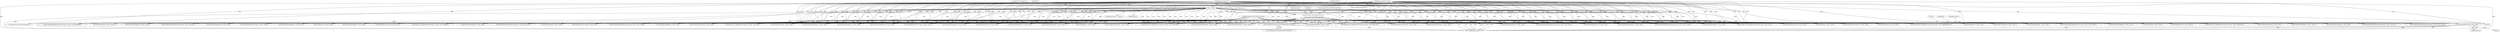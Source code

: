 digraph "1_libming_2be22fcf56a223dafe8de0e8a20fe20e8bbdb0b9@pointer" {
"1000352" [label="(Call,decompileRETURN(n, actions, maxn))"];
"1000111" [label="(Call,fprintf(stderr,\"%d:\tACTION[%3.3d]: %s\n\",\n \t        actions[n].SWF_ACTIONRECORD.Offset, n, \n \t        actionName(actions[n].SWF_ACTIONRECORD.ActionCode)))"];
"1000106" [label="(Call,n > maxn)"];
"1000101" [label="(MethodParameterIn,int n)"];
"1000103" [label="(MethodParameterIn,int maxn)"];
"1000122" [label="(Call,actionName(actions[n].SWF_ACTIONRECORD.ActionCode))"];
"1000102" [label="(MethodParameterIn,SWF_ACTION *actions)"];
"1000419" [label="(Call,decompileCALLMETHOD(n, actions, maxn))"];
"1000491" [label="(Call,decompileSingleArgBuiltInFunctionCall(n, actions, maxn,\"ord\"))"];
"1000295" [label="(Call,decompileGETVARIABLE(n, actions, maxn))"];
"1000621" [label="(Call,decompileSETTARGET(n, actions, maxn,1))"];
"1000353" [label="(Identifier,n)"];
"1000152" [label="(Call,decompileGOTOFRAME(n, actions, maxn,1))"];
"1000302" [label="(Call,decompileSETVARIABLE(n, actions, maxn, 0))"];
"1000634" [label="(Call,decompileCAST(n, actions, maxn))"];
"1000640" [label="(Call,decompileTHROW(n, actions, maxn))"];
"1000355" [label="(Identifier,maxn)"];
"1000406" [label="(Call,decompileDEFINEFUNCTION(n, actions, maxn,1))"];
"1000159" [label="(Call,decompileGOTOFRAME(n, actions, maxn,0))"];
"1000260" [label="(Call,decompileINITOBJECT(n, actions, maxn))"];
"1000561" [label="(Call,decompile_Null_ArgBuiltInFunctionCall(n, actions, maxn,\"prevFrame\"))"];
"1000608" [label="(Call,decompileDUPLICATECLIP(n, actions, maxn))"];
"1000590" [label="(Call,decompileSUBSTRING(n, actions, maxn))"];
"1000477" [label="(Call,decompileSingleArgBuiltInFunctionCall(n, actions, maxn,\"targetPath\"))"];
"1000267" [label="(Call,decompileNEWOBJECT(n, actions, maxn))"];
"1000106" [label="(Call,n > maxn)"];
"1000352" [label="(Call,decompileRETURN(n, actions, maxn))"];
"1000138" [label="(Block,)"];
"1000354" [label="(Identifier,actions)"];
"1000326" [label="(Call,decompileINCR_DECR(n, actions, maxn, 0))"];
"1000568" [label="(Call,decompile_Null_ArgBuiltInFunctionCall(n, actions, maxn,\"stopDrag\"))"];
"1000103" [label="(MethodParameterIn,int maxn)"];
"1000281" [label="(Call,decompileGETMEMBER(n, actions, maxn))"];
"1000413" [label="(Call,decompileCALLFUNCTION(n, actions, maxn))"];
"1000274" [label="(Call,decompileNEWMETHOD(n, actions, maxn))"];
"1000234" [label="(Call,decompileGETTIME(n, actions, maxn))"];
"1000288" [label="(Call,decompileSETMEMBER(n, actions, maxn))"];
"1000318" [label="(Call,decompileDEFINELOCAL2(n, actions, maxn))"];
"1000596" [label="(Call,decompileSTRINGCONCAT(n, actions, maxn))"];
"1000122" [label="(Call,actionName(actions[n].SWF_ACTIONRECORD.ActionCode))"];
"1000371" [label="(Call,decompileWITH(n, actions, maxn))"];
"1000360" [label="(Call,decompileLogicalNot(n, actions, maxn))"];
"1000526" [label="(Call,decompileSingleArgBuiltInFunctionCall(n, actions, maxn,\"random\"))"];
"1000646" [label="(Call,decompileTRY(n, actions, maxn))"];
"1000166" [label="(Call,decompileGOTOFRAME2(n, actions, maxn))"];
"1000498" [label="(Call,decompileSingleArgBuiltInFunctionCall(n, actions, maxn,\"chr\"))"];
"1000628" [label="(Call,decompileIMPLEMENTS(n, actions, maxn))"];
"1000470" [label="(Call,decompileDELETE(n, actions, maxn,1))"];
"1000113" [label="(Literal,\"%d:\tACTION[%3.3d]: %s\n\")"];
"1000357" [label="(Literal,0)"];
"1000134" [label="(Identifier,actions)"];
"1000386" [label="(Call,decompileENUMERATE(n, actions, maxn,1))"];
"1000505" [label="(Call,decompileSingleArgBuiltInFunctionCall(n, actions, maxn,\"int\"))"];
"1000447" [label="(Call,decompileArithmeticOp(n, actions, maxn))"];
"1000399" [label="(Call,decompileDEFINEFUNCTION(n, actions, maxn,0))"];
"1000347" [label="(Call,decompileJUMP(n, actions, maxn))"];
"1000554" [label="(Call,decompile_Null_ArgBuiltInFunctionCall(n, actions, maxn,\"nextFrame\"))"];
"1000339" [label="(Call,decompileSTOREREGISTER(n, actions, maxn))"];
"1000219" [label="(Call,decompileSETPROPERTY(n, actions, maxn))"];
"1000112" [label="(Identifier,stderr)"];
"1000512" [label="(Call,decompileSingleArgBuiltInFunctionCall(n, actions, maxn,\"String\"))"];
"1000105" [label="(ControlStructure,if( n > maxn ))"];
"1000533" [label="(Call,decompileSingleArgBuiltInFunctionCall(n, actions, maxn,\"length\"))"];
"1000104" [label="(Block,)"];
"1000457" [label="(Call,decompileSTARTDRAG(n, actions, maxn))"];
"1000123" [label="(Call,actions[n].SWF_ACTIONRECORD.ActionCode)"];
"1000540" [label="(Call,decompile_Null_ArgBuiltInFunctionCall(n, actions, maxn,\"play\"))"];
"1000111" [label="(Call,fprintf(stderr,\"%d:\tACTION[%3.3d]: %s\n\",\n \t        actions[n].SWF_ACTIONRECORD.Offset, n, \n \t        actionName(actions[n].SWF_ACTIONRECORD.ActionCode)))"];
"1000226" [label="(Call,decompileGETPROPERTY(n, actions, maxn))"];
"1000246" [label="(Call,decompileCALLFRAME(n, actions, maxn))"];
"1000651" [label="(Call,outputSWF_ACTION(n,&actions[n]))"];
"1000614" [label="(Call,decompileSETTARGET(n, actions, maxn,0))"];
"1000102" [label="(MethodParameterIn,SWF_ACTION *actions)"];
"1000121" [label="(Identifier,n)"];
"1000253" [label="(Call,decompileEXTENDS(n, actions, maxn))"];
"1000602" [label="(Call,decompileREMOVECLIP(n, actions, maxn))"];
"1000659" [label="(MethodReturn,RET)"];
"1000519" [label="(Call,decompileSingleArgBuiltInFunctionCall(n, actions, maxn,\"Number\"))"];
"1000101" [label="(MethodParameterIn,int n)"];
"1000393" [label="(Call,decompileINITARRAY(n, actions, maxn))"];
"1000114" [label="(Call,actions[n].SWF_ACTIONRECORD.Offset)"];
"1000107" [label="(Identifier,n)"];
"1000310" [label="(Call,decompileSETVARIABLE(n, actions, maxn, 1))"];
"1000463" [label="(Call,decompileDELETE(n, actions, maxn,0))"];
"1000575" [label="(Call,decompile_Null_ArgBuiltInFunctionCall(n, actions, maxn,\"stopAllSounds\"))"];
"1000379" [label="(Call,decompileENUMERATE(n, actions, maxn, 0))"];
"1000484" [label="(Call,decompileSingleArgBuiltInFunctionCall(n, actions, maxn,\"typeof\"))"];
"1000547" [label="(Call,decompile_Null_ArgBuiltInFunctionCall(n, actions, maxn,\"stop\"))"];
"1000333" [label="(Call,decompileINCR_DECR(n, actions, maxn,1))"];
"1000366" [label="(Call,decompileIF(n, actions, maxn))"];
"1000108" [label="(Identifier,maxn)"];
"1000239" [label="(Call,decompileTRACE(n, actions, maxn))"];
"1000582" [label="(Call,decompile_Null_ArgBuiltInFunctionCall(n, actions, maxn,\"toggleHighQuality\"))"];
"1000110" [label="(Literal,\"Action overflow!!\")"];
"1000352" -> "1000138"  [label="AST: "];
"1000352" -> "1000355"  [label="CFG: "];
"1000353" -> "1000352"  [label="AST: "];
"1000354" -> "1000352"  [label="AST: "];
"1000355" -> "1000352"  [label="AST: "];
"1000357" -> "1000352"  [label="CFG: "];
"1000352" -> "1000659"  [label="DDG: "];
"1000352" -> "1000659"  [label="DDG: "];
"1000352" -> "1000659"  [label="DDG: "];
"1000352" -> "1000659"  [label="DDG: "];
"1000111" -> "1000352"  [label="DDG: "];
"1000101" -> "1000352"  [label="DDG: "];
"1000102" -> "1000352"  [label="DDG: "];
"1000106" -> "1000352"  [label="DDG: "];
"1000103" -> "1000352"  [label="DDG: "];
"1000111" -> "1000104"  [label="AST: "];
"1000111" -> "1000122"  [label="CFG: "];
"1000112" -> "1000111"  [label="AST: "];
"1000113" -> "1000111"  [label="AST: "];
"1000114" -> "1000111"  [label="AST: "];
"1000121" -> "1000111"  [label="AST: "];
"1000122" -> "1000111"  [label="AST: "];
"1000134" -> "1000111"  [label="CFG: "];
"1000111" -> "1000659"  [label="DDG: "];
"1000111" -> "1000659"  [label="DDG: "];
"1000111" -> "1000659"  [label="DDG: "];
"1000111" -> "1000659"  [label="DDG: "];
"1000111" -> "1000659"  [label="DDG: "];
"1000106" -> "1000111"  [label="DDG: "];
"1000101" -> "1000111"  [label="DDG: "];
"1000122" -> "1000111"  [label="DDG: "];
"1000111" -> "1000152"  [label="DDG: "];
"1000111" -> "1000159"  [label="DDG: "];
"1000111" -> "1000166"  [label="DDG: "];
"1000111" -> "1000219"  [label="DDG: "];
"1000111" -> "1000226"  [label="DDG: "];
"1000111" -> "1000234"  [label="DDG: "];
"1000111" -> "1000239"  [label="DDG: "];
"1000111" -> "1000246"  [label="DDG: "];
"1000111" -> "1000253"  [label="DDG: "];
"1000111" -> "1000260"  [label="DDG: "];
"1000111" -> "1000267"  [label="DDG: "];
"1000111" -> "1000274"  [label="DDG: "];
"1000111" -> "1000281"  [label="DDG: "];
"1000111" -> "1000288"  [label="DDG: "];
"1000111" -> "1000295"  [label="DDG: "];
"1000111" -> "1000302"  [label="DDG: "];
"1000111" -> "1000310"  [label="DDG: "];
"1000111" -> "1000318"  [label="DDG: "];
"1000111" -> "1000326"  [label="DDG: "];
"1000111" -> "1000333"  [label="DDG: "];
"1000111" -> "1000339"  [label="DDG: "];
"1000111" -> "1000347"  [label="DDG: "];
"1000111" -> "1000360"  [label="DDG: "];
"1000111" -> "1000366"  [label="DDG: "];
"1000111" -> "1000371"  [label="DDG: "];
"1000111" -> "1000379"  [label="DDG: "];
"1000111" -> "1000386"  [label="DDG: "];
"1000111" -> "1000393"  [label="DDG: "];
"1000111" -> "1000399"  [label="DDG: "];
"1000111" -> "1000406"  [label="DDG: "];
"1000111" -> "1000413"  [label="DDG: "];
"1000111" -> "1000419"  [label="DDG: "];
"1000111" -> "1000447"  [label="DDG: "];
"1000111" -> "1000457"  [label="DDG: "];
"1000111" -> "1000463"  [label="DDG: "];
"1000111" -> "1000470"  [label="DDG: "];
"1000111" -> "1000477"  [label="DDG: "];
"1000111" -> "1000484"  [label="DDG: "];
"1000111" -> "1000491"  [label="DDG: "];
"1000111" -> "1000498"  [label="DDG: "];
"1000111" -> "1000505"  [label="DDG: "];
"1000111" -> "1000512"  [label="DDG: "];
"1000111" -> "1000519"  [label="DDG: "];
"1000111" -> "1000526"  [label="DDG: "];
"1000111" -> "1000533"  [label="DDG: "];
"1000111" -> "1000540"  [label="DDG: "];
"1000111" -> "1000547"  [label="DDG: "];
"1000111" -> "1000554"  [label="DDG: "];
"1000111" -> "1000561"  [label="DDG: "];
"1000111" -> "1000568"  [label="DDG: "];
"1000111" -> "1000575"  [label="DDG: "];
"1000111" -> "1000582"  [label="DDG: "];
"1000111" -> "1000590"  [label="DDG: "];
"1000111" -> "1000596"  [label="DDG: "];
"1000111" -> "1000602"  [label="DDG: "];
"1000111" -> "1000608"  [label="DDG: "];
"1000111" -> "1000614"  [label="DDG: "];
"1000111" -> "1000621"  [label="DDG: "];
"1000111" -> "1000628"  [label="DDG: "];
"1000111" -> "1000634"  [label="DDG: "];
"1000111" -> "1000640"  [label="DDG: "];
"1000111" -> "1000646"  [label="DDG: "];
"1000111" -> "1000651"  [label="DDG: "];
"1000106" -> "1000105"  [label="AST: "];
"1000106" -> "1000108"  [label="CFG: "];
"1000107" -> "1000106"  [label="AST: "];
"1000108" -> "1000106"  [label="AST: "];
"1000110" -> "1000106"  [label="CFG: "];
"1000112" -> "1000106"  [label="CFG: "];
"1000106" -> "1000659"  [label="DDG: "];
"1000106" -> "1000659"  [label="DDG: "];
"1000101" -> "1000106"  [label="DDG: "];
"1000103" -> "1000106"  [label="DDG: "];
"1000106" -> "1000152"  [label="DDG: "];
"1000106" -> "1000159"  [label="DDG: "];
"1000106" -> "1000166"  [label="DDG: "];
"1000106" -> "1000219"  [label="DDG: "];
"1000106" -> "1000226"  [label="DDG: "];
"1000106" -> "1000234"  [label="DDG: "];
"1000106" -> "1000239"  [label="DDG: "];
"1000106" -> "1000246"  [label="DDG: "];
"1000106" -> "1000253"  [label="DDG: "];
"1000106" -> "1000260"  [label="DDG: "];
"1000106" -> "1000267"  [label="DDG: "];
"1000106" -> "1000274"  [label="DDG: "];
"1000106" -> "1000281"  [label="DDG: "];
"1000106" -> "1000288"  [label="DDG: "];
"1000106" -> "1000295"  [label="DDG: "];
"1000106" -> "1000302"  [label="DDG: "];
"1000106" -> "1000310"  [label="DDG: "];
"1000106" -> "1000318"  [label="DDG: "];
"1000106" -> "1000326"  [label="DDG: "];
"1000106" -> "1000333"  [label="DDG: "];
"1000106" -> "1000339"  [label="DDG: "];
"1000106" -> "1000347"  [label="DDG: "];
"1000106" -> "1000360"  [label="DDG: "];
"1000106" -> "1000366"  [label="DDG: "];
"1000106" -> "1000371"  [label="DDG: "];
"1000106" -> "1000379"  [label="DDG: "];
"1000106" -> "1000386"  [label="DDG: "];
"1000106" -> "1000393"  [label="DDG: "];
"1000106" -> "1000399"  [label="DDG: "];
"1000106" -> "1000406"  [label="DDG: "];
"1000106" -> "1000413"  [label="DDG: "];
"1000106" -> "1000419"  [label="DDG: "];
"1000106" -> "1000447"  [label="DDG: "];
"1000106" -> "1000457"  [label="DDG: "];
"1000106" -> "1000463"  [label="DDG: "];
"1000106" -> "1000470"  [label="DDG: "];
"1000106" -> "1000477"  [label="DDG: "];
"1000106" -> "1000484"  [label="DDG: "];
"1000106" -> "1000491"  [label="DDG: "];
"1000106" -> "1000498"  [label="DDG: "];
"1000106" -> "1000505"  [label="DDG: "];
"1000106" -> "1000512"  [label="DDG: "];
"1000106" -> "1000519"  [label="DDG: "];
"1000106" -> "1000526"  [label="DDG: "];
"1000106" -> "1000533"  [label="DDG: "];
"1000106" -> "1000540"  [label="DDG: "];
"1000106" -> "1000547"  [label="DDG: "];
"1000106" -> "1000554"  [label="DDG: "];
"1000106" -> "1000561"  [label="DDG: "];
"1000106" -> "1000568"  [label="DDG: "];
"1000106" -> "1000575"  [label="DDG: "];
"1000106" -> "1000582"  [label="DDG: "];
"1000106" -> "1000590"  [label="DDG: "];
"1000106" -> "1000596"  [label="DDG: "];
"1000106" -> "1000602"  [label="DDG: "];
"1000106" -> "1000608"  [label="DDG: "];
"1000106" -> "1000614"  [label="DDG: "];
"1000106" -> "1000621"  [label="DDG: "];
"1000106" -> "1000628"  [label="DDG: "];
"1000106" -> "1000634"  [label="DDG: "];
"1000106" -> "1000640"  [label="DDG: "];
"1000106" -> "1000646"  [label="DDG: "];
"1000101" -> "1000100"  [label="AST: "];
"1000101" -> "1000659"  [label="DDG: "];
"1000101" -> "1000152"  [label="DDG: "];
"1000101" -> "1000159"  [label="DDG: "];
"1000101" -> "1000166"  [label="DDG: "];
"1000101" -> "1000219"  [label="DDG: "];
"1000101" -> "1000226"  [label="DDG: "];
"1000101" -> "1000234"  [label="DDG: "];
"1000101" -> "1000239"  [label="DDG: "];
"1000101" -> "1000246"  [label="DDG: "];
"1000101" -> "1000253"  [label="DDG: "];
"1000101" -> "1000260"  [label="DDG: "];
"1000101" -> "1000267"  [label="DDG: "];
"1000101" -> "1000274"  [label="DDG: "];
"1000101" -> "1000281"  [label="DDG: "];
"1000101" -> "1000288"  [label="DDG: "];
"1000101" -> "1000295"  [label="DDG: "];
"1000101" -> "1000302"  [label="DDG: "];
"1000101" -> "1000310"  [label="DDG: "];
"1000101" -> "1000318"  [label="DDG: "];
"1000101" -> "1000326"  [label="DDG: "];
"1000101" -> "1000333"  [label="DDG: "];
"1000101" -> "1000339"  [label="DDG: "];
"1000101" -> "1000347"  [label="DDG: "];
"1000101" -> "1000360"  [label="DDG: "];
"1000101" -> "1000366"  [label="DDG: "];
"1000101" -> "1000371"  [label="DDG: "];
"1000101" -> "1000379"  [label="DDG: "];
"1000101" -> "1000386"  [label="DDG: "];
"1000101" -> "1000393"  [label="DDG: "];
"1000101" -> "1000399"  [label="DDG: "];
"1000101" -> "1000406"  [label="DDG: "];
"1000101" -> "1000413"  [label="DDG: "];
"1000101" -> "1000419"  [label="DDG: "];
"1000101" -> "1000447"  [label="DDG: "];
"1000101" -> "1000457"  [label="DDG: "];
"1000101" -> "1000463"  [label="DDG: "];
"1000101" -> "1000470"  [label="DDG: "];
"1000101" -> "1000477"  [label="DDG: "];
"1000101" -> "1000484"  [label="DDG: "];
"1000101" -> "1000491"  [label="DDG: "];
"1000101" -> "1000498"  [label="DDG: "];
"1000101" -> "1000505"  [label="DDG: "];
"1000101" -> "1000512"  [label="DDG: "];
"1000101" -> "1000519"  [label="DDG: "];
"1000101" -> "1000526"  [label="DDG: "];
"1000101" -> "1000533"  [label="DDG: "];
"1000101" -> "1000540"  [label="DDG: "];
"1000101" -> "1000547"  [label="DDG: "];
"1000101" -> "1000554"  [label="DDG: "];
"1000101" -> "1000561"  [label="DDG: "];
"1000101" -> "1000568"  [label="DDG: "];
"1000101" -> "1000575"  [label="DDG: "];
"1000101" -> "1000582"  [label="DDG: "];
"1000101" -> "1000590"  [label="DDG: "];
"1000101" -> "1000596"  [label="DDG: "];
"1000101" -> "1000602"  [label="DDG: "];
"1000101" -> "1000608"  [label="DDG: "];
"1000101" -> "1000614"  [label="DDG: "];
"1000101" -> "1000621"  [label="DDG: "];
"1000101" -> "1000628"  [label="DDG: "];
"1000101" -> "1000634"  [label="DDG: "];
"1000101" -> "1000640"  [label="DDG: "];
"1000101" -> "1000646"  [label="DDG: "];
"1000101" -> "1000651"  [label="DDG: "];
"1000103" -> "1000100"  [label="AST: "];
"1000103" -> "1000659"  [label="DDG: "];
"1000103" -> "1000152"  [label="DDG: "];
"1000103" -> "1000159"  [label="DDG: "];
"1000103" -> "1000166"  [label="DDG: "];
"1000103" -> "1000219"  [label="DDG: "];
"1000103" -> "1000226"  [label="DDG: "];
"1000103" -> "1000234"  [label="DDG: "];
"1000103" -> "1000239"  [label="DDG: "];
"1000103" -> "1000246"  [label="DDG: "];
"1000103" -> "1000253"  [label="DDG: "];
"1000103" -> "1000260"  [label="DDG: "];
"1000103" -> "1000267"  [label="DDG: "];
"1000103" -> "1000274"  [label="DDG: "];
"1000103" -> "1000281"  [label="DDG: "];
"1000103" -> "1000288"  [label="DDG: "];
"1000103" -> "1000295"  [label="DDG: "];
"1000103" -> "1000302"  [label="DDG: "];
"1000103" -> "1000310"  [label="DDG: "];
"1000103" -> "1000318"  [label="DDG: "];
"1000103" -> "1000326"  [label="DDG: "];
"1000103" -> "1000333"  [label="DDG: "];
"1000103" -> "1000339"  [label="DDG: "];
"1000103" -> "1000347"  [label="DDG: "];
"1000103" -> "1000360"  [label="DDG: "];
"1000103" -> "1000366"  [label="DDG: "];
"1000103" -> "1000371"  [label="DDG: "];
"1000103" -> "1000379"  [label="DDG: "];
"1000103" -> "1000386"  [label="DDG: "];
"1000103" -> "1000393"  [label="DDG: "];
"1000103" -> "1000399"  [label="DDG: "];
"1000103" -> "1000406"  [label="DDG: "];
"1000103" -> "1000413"  [label="DDG: "];
"1000103" -> "1000419"  [label="DDG: "];
"1000103" -> "1000447"  [label="DDG: "];
"1000103" -> "1000457"  [label="DDG: "];
"1000103" -> "1000463"  [label="DDG: "];
"1000103" -> "1000470"  [label="DDG: "];
"1000103" -> "1000477"  [label="DDG: "];
"1000103" -> "1000484"  [label="DDG: "];
"1000103" -> "1000491"  [label="DDG: "];
"1000103" -> "1000498"  [label="DDG: "];
"1000103" -> "1000505"  [label="DDG: "];
"1000103" -> "1000512"  [label="DDG: "];
"1000103" -> "1000519"  [label="DDG: "];
"1000103" -> "1000526"  [label="DDG: "];
"1000103" -> "1000533"  [label="DDG: "];
"1000103" -> "1000540"  [label="DDG: "];
"1000103" -> "1000547"  [label="DDG: "];
"1000103" -> "1000554"  [label="DDG: "];
"1000103" -> "1000561"  [label="DDG: "];
"1000103" -> "1000568"  [label="DDG: "];
"1000103" -> "1000575"  [label="DDG: "];
"1000103" -> "1000582"  [label="DDG: "];
"1000103" -> "1000590"  [label="DDG: "];
"1000103" -> "1000596"  [label="DDG: "];
"1000103" -> "1000602"  [label="DDG: "];
"1000103" -> "1000608"  [label="DDG: "];
"1000103" -> "1000614"  [label="DDG: "];
"1000103" -> "1000621"  [label="DDG: "];
"1000103" -> "1000628"  [label="DDG: "];
"1000103" -> "1000634"  [label="DDG: "];
"1000103" -> "1000640"  [label="DDG: "];
"1000103" -> "1000646"  [label="DDG: "];
"1000122" -> "1000123"  [label="CFG: "];
"1000123" -> "1000122"  [label="AST: "];
"1000122" -> "1000659"  [label="DDG: "];
"1000102" -> "1000100"  [label="AST: "];
"1000102" -> "1000659"  [label="DDG: "];
"1000102" -> "1000152"  [label="DDG: "];
"1000102" -> "1000159"  [label="DDG: "];
"1000102" -> "1000166"  [label="DDG: "];
"1000102" -> "1000219"  [label="DDG: "];
"1000102" -> "1000226"  [label="DDG: "];
"1000102" -> "1000234"  [label="DDG: "];
"1000102" -> "1000239"  [label="DDG: "];
"1000102" -> "1000246"  [label="DDG: "];
"1000102" -> "1000253"  [label="DDG: "];
"1000102" -> "1000260"  [label="DDG: "];
"1000102" -> "1000267"  [label="DDG: "];
"1000102" -> "1000274"  [label="DDG: "];
"1000102" -> "1000281"  [label="DDG: "];
"1000102" -> "1000288"  [label="DDG: "];
"1000102" -> "1000295"  [label="DDG: "];
"1000102" -> "1000302"  [label="DDG: "];
"1000102" -> "1000310"  [label="DDG: "];
"1000102" -> "1000318"  [label="DDG: "];
"1000102" -> "1000326"  [label="DDG: "];
"1000102" -> "1000333"  [label="DDG: "];
"1000102" -> "1000339"  [label="DDG: "];
"1000102" -> "1000347"  [label="DDG: "];
"1000102" -> "1000360"  [label="DDG: "];
"1000102" -> "1000366"  [label="DDG: "];
"1000102" -> "1000371"  [label="DDG: "];
"1000102" -> "1000379"  [label="DDG: "];
"1000102" -> "1000386"  [label="DDG: "];
"1000102" -> "1000393"  [label="DDG: "];
"1000102" -> "1000399"  [label="DDG: "];
"1000102" -> "1000406"  [label="DDG: "];
"1000102" -> "1000413"  [label="DDG: "];
"1000102" -> "1000419"  [label="DDG: "];
"1000102" -> "1000447"  [label="DDG: "];
"1000102" -> "1000457"  [label="DDG: "];
"1000102" -> "1000463"  [label="DDG: "];
"1000102" -> "1000470"  [label="DDG: "];
"1000102" -> "1000477"  [label="DDG: "];
"1000102" -> "1000484"  [label="DDG: "];
"1000102" -> "1000491"  [label="DDG: "];
"1000102" -> "1000498"  [label="DDG: "];
"1000102" -> "1000505"  [label="DDG: "];
"1000102" -> "1000512"  [label="DDG: "];
"1000102" -> "1000519"  [label="DDG: "];
"1000102" -> "1000526"  [label="DDG: "];
"1000102" -> "1000533"  [label="DDG: "];
"1000102" -> "1000540"  [label="DDG: "];
"1000102" -> "1000547"  [label="DDG: "];
"1000102" -> "1000554"  [label="DDG: "];
"1000102" -> "1000561"  [label="DDG: "];
"1000102" -> "1000568"  [label="DDG: "];
"1000102" -> "1000575"  [label="DDG: "];
"1000102" -> "1000582"  [label="DDG: "];
"1000102" -> "1000590"  [label="DDG: "];
"1000102" -> "1000596"  [label="DDG: "];
"1000102" -> "1000602"  [label="DDG: "];
"1000102" -> "1000608"  [label="DDG: "];
"1000102" -> "1000614"  [label="DDG: "];
"1000102" -> "1000621"  [label="DDG: "];
"1000102" -> "1000628"  [label="DDG: "];
"1000102" -> "1000634"  [label="DDG: "];
"1000102" -> "1000640"  [label="DDG: "];
"1000102" -> "1000646"  [label="DDG: "];
}
